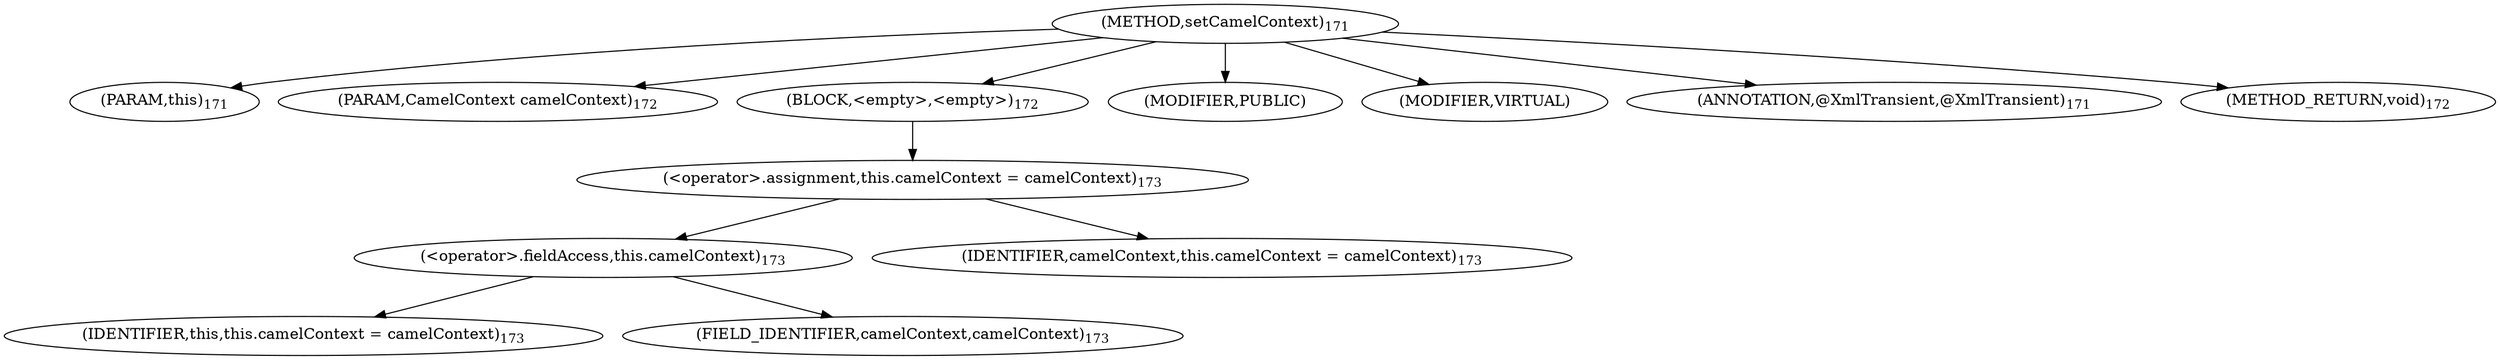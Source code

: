 digraph "setCamelContext" {  
"434" [label = <(METHOD,setCamelContext)<SUB>171</SUB>> ]
"30" [label = <(PARAM,this)<SUB>171</SUB>> ]
"435" [label = <(PARAM,CamelContext camelContext)<SUB>172</SUB>> ]
"436" [label = <(BLOCK,&lt;empty&gt;,&lt;empty&gt;)<SUB>172</SUB>> ]
"437" [label = <(&lt;operator&gt;.assignment,this.camelContext = camelContext)<SUB>173</SUB>> ]
"438" [label = <(&lt;operator&gt;.fieldAccess,this.camelContext)<SUB>173</SUB>> ]
"29" [label = <(IDENTIFIER,this,this.camelContext = camelContext)<SUB>173</SUB>> ]
"439" [label = <(FIELD_IDENTIFIER,camelContext,camelContext)<SUB>173</SUB>> ]
"440" [label = <(IDENTIFIER,camelContext,this.camelContext = camelContext)<SUB>173</SUB>> ]
"441" [label = <(MODIFIER,PUBLIC)> ]
"442" [label = <(MODIFIER,VIRTUAL)> ]
"443" [label = <(ANNOTATION,@XmlTransient,@XmlTransient)<SUB>171</SUB>> ]
"444" [label = <(METHOD_RETURN,void)<SUB>172</SUB>> ]
  "434" -> "30" 
  "434" -> "435" 
  "434" -> "436" 
  "434" -> "441" 
  "434" -> "442" 
  "434" -> "443" 
  "434" -> "444" 
  "436" -> "437" 
  "437" -> "438" 
  "437" -> "440" 
  "438" -> "29" 
  "438" -> "439" 
}
